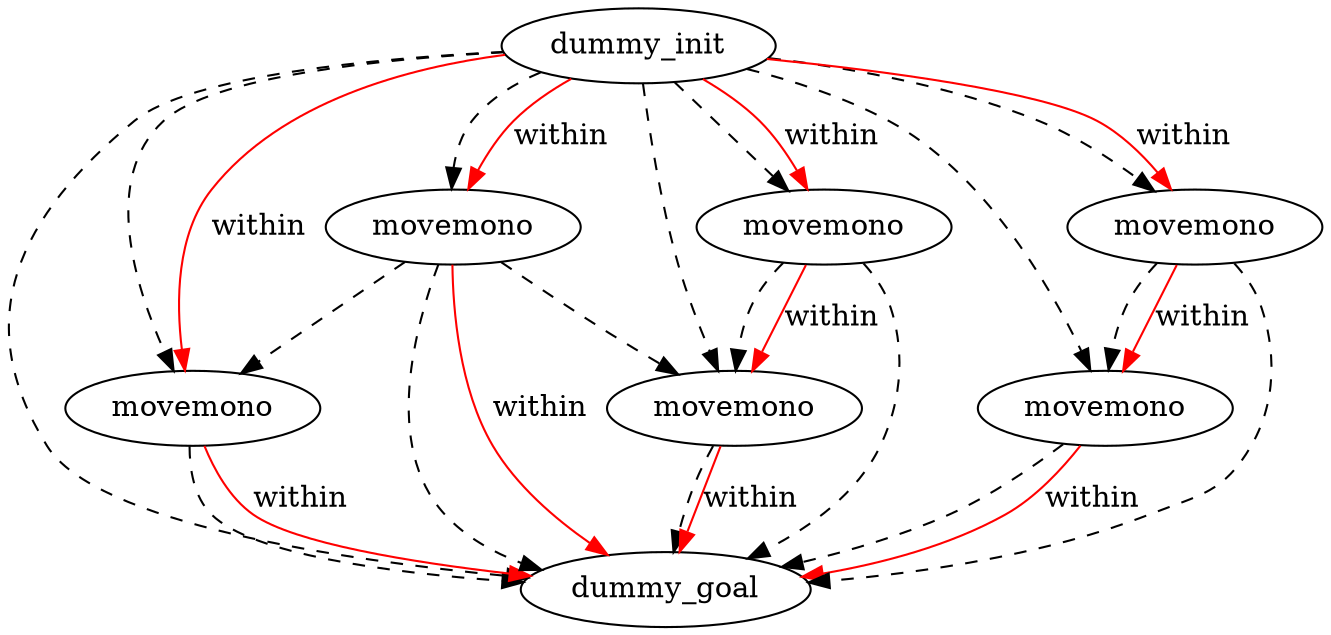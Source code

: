 digraph {
	"f7de7324-e6c1-bbe5-8cb3-4480724b0f18" [label=dummy_init]
	"f6ed13ce-2e89-bf54-1ea4-07136d6fee94" [label=dummy_goal]
	"f44f3085-003d-2fcf-278c-22c81263ead3" [label=movemono]
	"08534a62-7576-5f4d-8fd1-edcafbf993f8" [label=movemono]
	"c54ecf7a-1023-abd5-bb57-7197a9a1041e" [label=movemono]
	"a5321596-8f2e-f33e-c474-267d9e661333" [label=movemono]
	"544396be-bfa1-084d-811c-a927a93d60a6" [label=movemono]
	"ecb12f46-87b7-dde3-fb10-2e43eb816140" [label=movemono]
	"f7de7324-e6c1-bbe5-8cb3-4480724b0f18" -> "c54ecf7a-1023-abd5-bb57-7197a9a1041e" [color=black style=dashed]
	"ecb12f46-87b7-dde3-fb10-2e43eb816140" -> "544396be-bfa1-084d-811c-a927a93d60a6" [color=black style=dashed]
	"f44f3085-003d-2fcf-278c-22c81263ead3" -> "f6ed13ce-2e89-bf54-1ea4-07136d6fee94" [color=black style=dashed]
	"08534a62-7576-5f4d-8fd1-edcafbf993f8" -> "c54ecf7a-1023-abd5-bb57-7197a9a1041e" [color=black style=dashed]
	"f7de7324-e6c1-bbe5-8cb3-4480724b0f18" -> "ecb12f46-87b7-dde3-fb10-2e43eb816140" [color=black style=dashed]
	"08534a62-7576-5f4d-8fd1-edcafbf993f8" -> "f6ed13ce-2e89-bf54-1ea4-07136d6fee94" [color=black style=dashed]
	"544396be-bfa1-084d-811c-a927a93d60a6" -> "f6ed13ce-2e89-bf54-1ea4-07136d6fee94" [color=black style=dashed]
	"f7de7324-e6c1-bbe5-8cb3-4480724b0f18" -> "a5321596-8f2e-f33e-c474-267d9e661333" [color=black style=dashed]
	"f7de7324-e6c1-bbe5-8cb3-4480724b0f18" -> "f6ed13ce-2e89-bf54-1ea4-07136d6fee94" [color=black style=dashed]
	"c54ecf7a-1023-abd5-bb57-7197a9a1041e" -> "f6ed13ce-2e89-bf54-1ea4-07136d6fee94" [color=black style=dashed]
	"a5321596-8f2e-f33e-c474-267d9e661333" -> "c54ecf7a-1023-abd5-bb57-7197a9a1041e" [color=black style=dashed]
	"08534a62-7576-5f4d-8fd1-edcafbf993f8" -> "f44f3085-003d-2fcf-278c-22c81263ead3" [color=black style=dashed]
	"f7de7324-e6c1-bbe5-8cb3-4480724b0f18" -> "f44f3085-003d-2fcf-278c-22c81263ead3" [color=black style=dashed]
	"ecb12f46-87b7-dde3-fb10-2e43eb816140" -> "f6ed13ce-2e89-bf54-1ea4-07136d6fee94" [color=black style=dashed]
	"f7de7324-e6c1-bbe5-8cb3-4480724b0f18" -> "08534a62-7576-5f4d-8fd1-edcafbf993f8" [color=black style=dashed]
	"f7de7324-e6c1-bbe5-8cb3-4480724b0f18" -> "544396be-bfa1-084d-811c-a927a93d60a6" [color=black style=dashed]
	"a5321596-8f2e-f33e-c474-267d9e661333" -> "f6ed13ce-2e89-bf54-1ea4-07136d6fee94" [color=black style=dashed]
	"ecb12f46-87b7-dde3-fb10-2e43eb816140" -> "544396be-bfa1-084d-811c-a927a93d60a6" [label=within color=red]
	"f7de7324-e6c1-bbe5-8cb3-4480724b0f18" -> "ecb12f46-87b7-dde3-fb10-2e43eb816140" [label=within color=red]
	"c54ecf7a-1023-abd5-bb57-7197a9a1041e" -> "f6ed13ce-2e89-bf54-1ea4-07136d6fee94" [label=within color=red]
	"544396be-bfa1-084d-811c-a927a93d60a6" -> "f6ed13ce-2e89-bf54-1ea4-07136d6fee94" [label=within color=red]
	"f7de7324-e6c1-bbe5-8cb3-4480724b0f18" -> "a5321596-8f2e-f33e-c474-267d9e661333" [label=within color=red]
	"08534a62-7576-5f4d-8fd1-edcafbf993f8" -> "f6ed13ce-2e89-bf54-1ea4-07136d6fee94" [label=within color=red]
	"a5321596-8f2e-f33e-c474-267d9e661333" -> "c54ecf7a-1023-abd5-bb57-7197a9a1041e" [label=within color=red]
	"f44f3085-003d-2fcf-278c-22c81263ead3" -> "f6ed13ce-2e89-bf54-1ea4-07136d6fee94" [label=within color=red]
	"f7de7324-e6c1-bbe5-8cb3-4480724b0f18" -> "08534a62-7576-5f4d-8fd1-edcafbf993f8" [label=within color=red]
	"f7de7324-e6c1-bbe5-8cb3-4480724b0f18" -> "f44f3085-003d-2fcf-278c-22c81263ead3" [label=within color=red]
}
